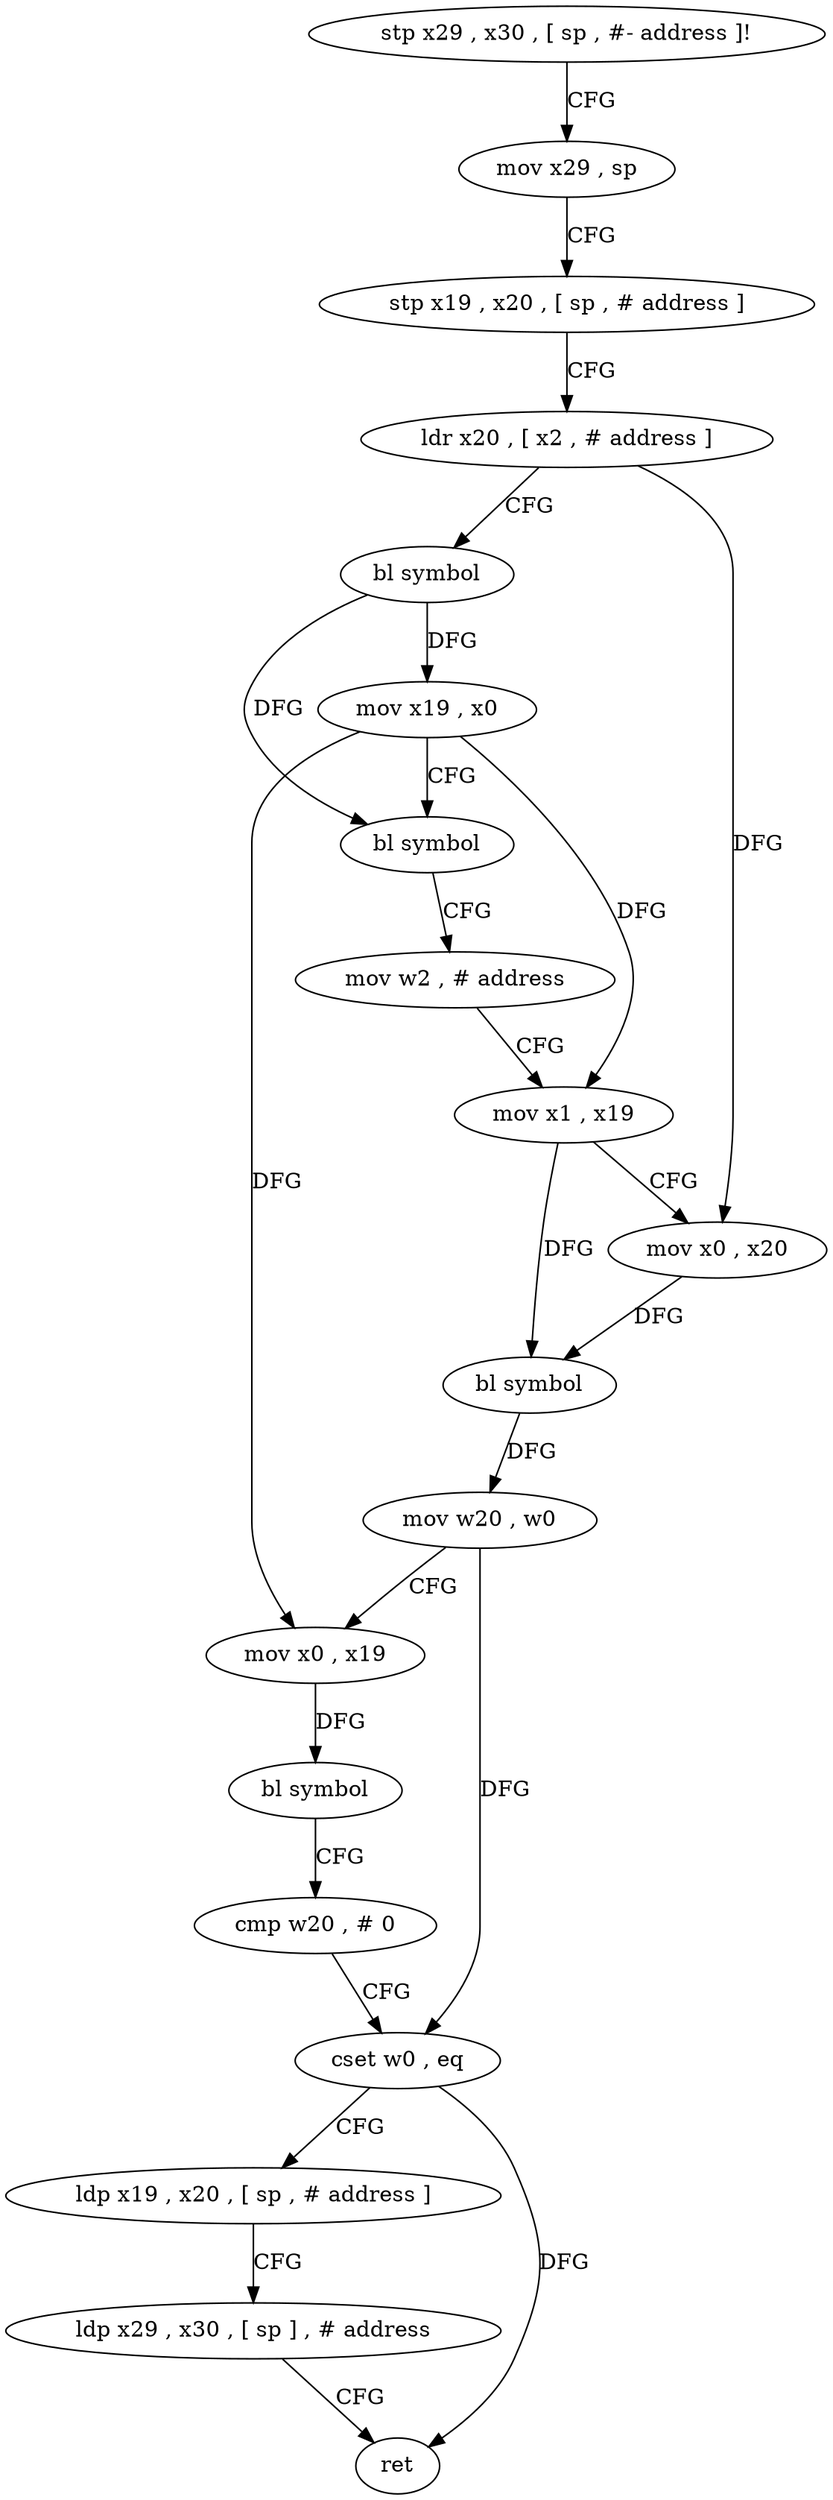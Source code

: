 digraph "func" {
"4215104" [label = "stp x29 , x30 , [ sp , #- address ]!" ]
"4215108" [label = "mov x29 , sp" ]
"4215112" [label = "stp x19 , x20 , [ sp , # address ]" ]
"4215116" [label = "ldr x20 , [ x2 , # address ]" ]
"4215120" [label = "bl symbol" ]
"4215124" [label = "mov x19 , x0" ]
"4215128" [label = "bl symbol" ]
"4215132" [label = "mov w2 , # address" ]
"4215136" [label = "mov x1 , x19" ]
"4215140" [label = "mov x0 , x20" ]
"4215144" [label = "bl symbol" ]
"4215148" [label = "mov w20 , w0" ]
"4215152" [label = "mov x0 , x19" ]
"4215156" [label = "bl symbol" ]
"4215160" [label = "cmp w20 , # 0" ]
"4215164" [label = "cset w0 , eq" ]
"4215168" [label = "ldp x19 , x20 , [ sp , # address ]" ]
"4215172" [label = "ldp x29 , x30 , [ sp ] , # address" ]
"4215176" [label = "ret" ]
"4215104" -> "4215108" [ label = "CFG" ]
"4215108" -> "4215112" [ label = "CFG" ]
"4215112" -> "4215116" [ label = "CFG" ]
"4215116" -> "4215120" [ label = "CFG" ]
"4215116" -> "4215140" [ label = "DFG" ]
"4215120" -> "4215124" [ label = "DFG" ]
"4215120" -> "4215128" [ label = "DFG" ]
"4215124" -> "4215128" [ label = "CFG" ]
"4215124" -> "4215136" [ label = "DFG" ]
"4215124" -> "4215152" [ label = "DFG" ]
"4215128" -> "4215132" [ label = "CFG" ]
"4215132" -> "4215136" [ label = "CFG" ]
"4215136" -> "4215140" [ label = "CFG" ]
"4215136" -> "4215144" [ label = "DFG" ]
"4215140" -> "4215144" [ label = "DFG" ]
"4215144" -> "4215148" [ label = "DFG" ]
"4215148" -> "4215152" [ label = "CFG" ]
"4215148" -> "4215164" [ label = "DFG" ]
"4215152" -> "4215156" [ label = "DFG" ]
"4215156" -> "4215160" [ label = "CFG" ]
"4215160" -> "4215164" [ label = "CFG" ]
"4215164" -> "4215168" [ label = "CFG" ]
"4215164" -> "4215176" [ label = "DFG" ]
"4215168" -> "4215172" [ label = "CFG" ]
"4215172" -> "4215176" [ label = "CFG" ]
}
